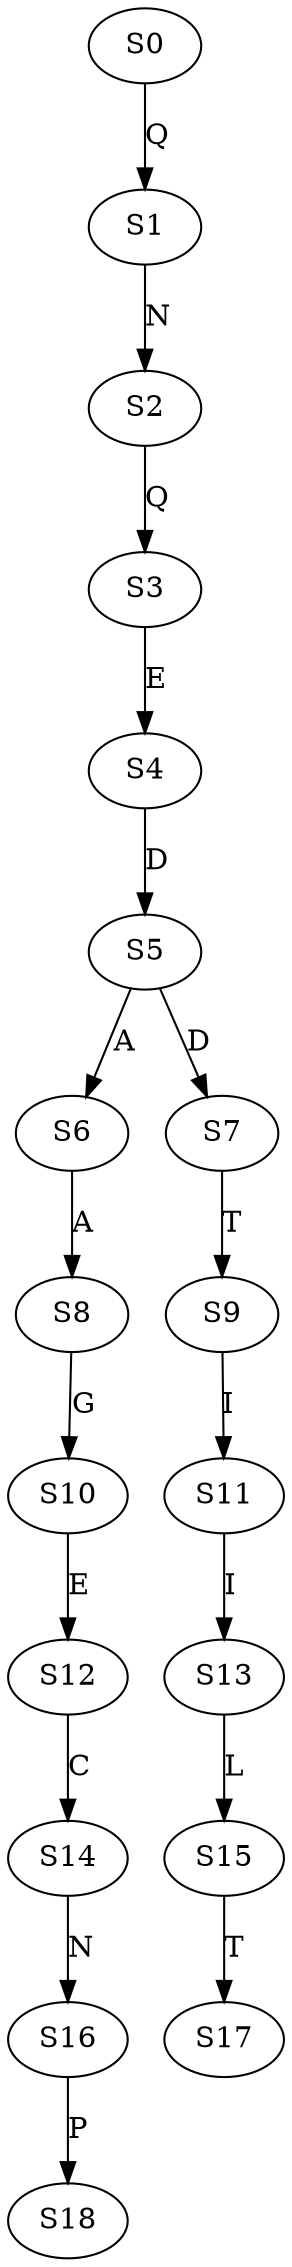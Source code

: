 strict digraph  {
	S0 -> S1 [ label = Q ];
	S1 -> S2 [ label = N ];
	S2 -> S3 [ label = Q ];
	S3 -> S4 [ label = E ];
	S4 -> S5 [ label = D ];
	S5 -> S6 [ label = A ];
	S5 -> S7 [ label = D ];
	S6 -> S8 [ label = A ];
	S7 -> S9 [ label = T ];
	S8 -> S10 [ label = G ];
	S9 -> S11 [ label = I ];
	S10 -> S12 [ label = E ];
	S11 -> S13 [ label = I ];
	S12 -> S14 [ label = C ];
	S13 -> S15 [ label = L ];
	S14 -> S16 [ label = N ];
	S15 -> S17 [ label = T ];
	S16 -> S18 [ label = P ];
}
